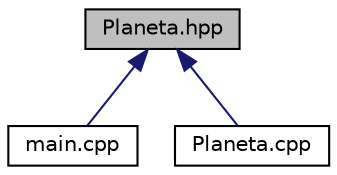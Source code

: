 digraph "Planeta.hpp"
{
 // LATEX_PDF_SIZE
  edge [fontname="Helvetica",fontsize="10",labelfontname="Helvetica",labelfontsize="10"];
  node [fontname="Helvetica",fontsize="10",shape=record];
  Node1 [label="Planeta.hpp",height=0.2,width=0.4,color="black", fillcolor="grey75", style="filled", fontcolor="black",tooltip="Definición de la clase Planeta que representa un planeta con continentes."];
  Node1 -> Node2 [dir="back",color="midnightblue",fontsize="10",style="solid",fontname="Helvetica"];
  Node2 [label="main.cpp",height=0.2,width=0.4,color="black", fillcolor="white", style="filled",URL="$main_8cpp.html",tooltip="Archivo principal del programa."];
  Node1 -> Node3 [dir="back",color="midnightblue",fontsize="10",style="solid",fontname="Helvetica"];
  Node3 [label="Planeta.cpp",height=0.2,width=0.4,color="black", fillcolor="white", style="filled",URL="$_planeta_8cpp.html",tooltip="Implementación de la clase Planeta."];
}
